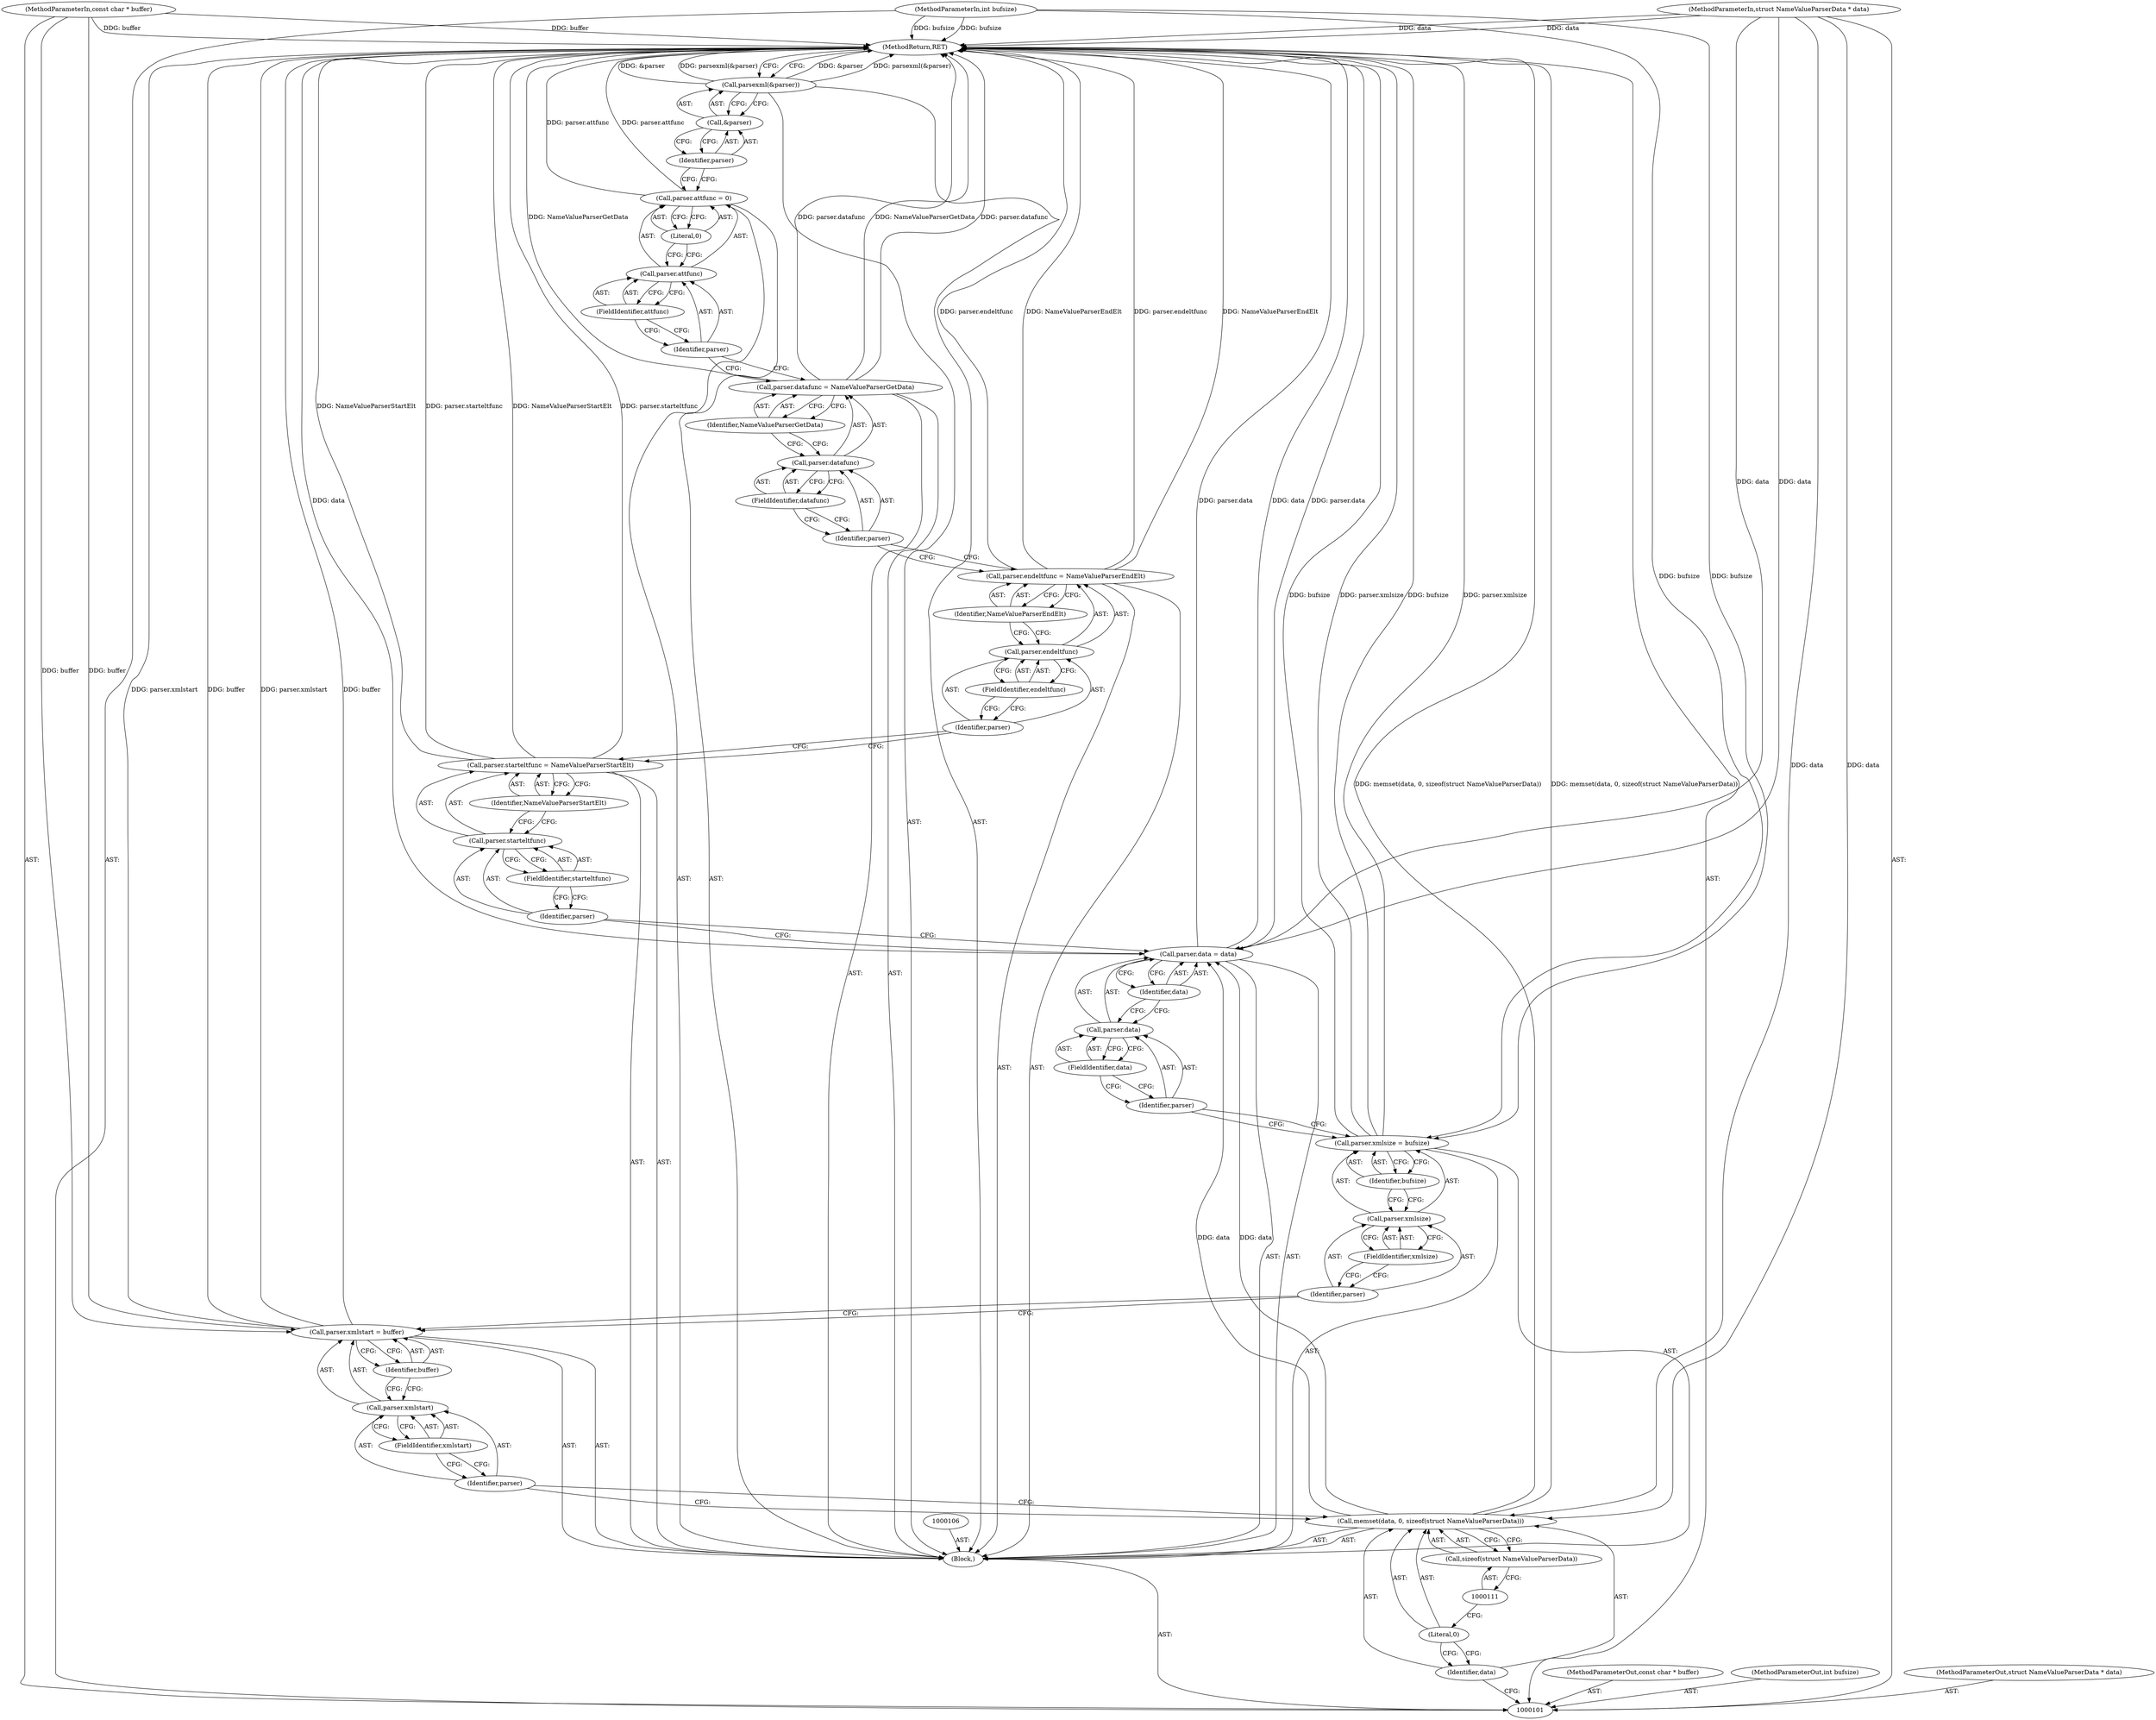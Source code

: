 digraph "0_miniupnp_7aeb624b44f86d335841242ff427433190e7168a" {
"1000150" [label="(MethodReturn,RET)"];
"1000102" [label="(MethodParameterIn,const char * buffer)"];
"1000186" [label="(MethodParameterOut,const char * buffer)"];
"1000103" [label="(MethodParameterIn,int bufsize)"];
"1000187" [label="(MethodParameterOut,int bufsize)"];
"1000127" [label="(Call,parser.starteltfunc = NameValueParserStartElt)"];
"1000128" [label="(Call,parser.starteltfunc)"];
"1000129" [label="(Identifier,parser)"];
"1000131" [label="(Identifier,NameValueParserStartElt)"];
"1000130" [label="(FieldIdentifier,starteltfunc)"];
"1000132" [label="(Call,parser.endeltfunc = NameValueParserEndElt)"];
"1000133" [label="(Call,parser.endeltfunc)"];
"1000134" [label="(Identifier,parser)"];
"1000136" [label="(Identifier,NameValueParserEndElt)"];
"1000135" [label="(FieldIdentifier,endeltfunc)"];
"1000137" [label="(Call,parser.datafunc = NameValueParserGetData)"];
"1000138" [label="(Call,parser.datafunc)"];
"1000139" [label="(Identifier,parser)"];
"1000141" [label="(Identifier,NameValueParserGetData)"];
"1000140" [label="(FieldIdentifier,datafunc)"];
"1000142" [label="(Call,parser.attfunc = 0)"];
"1000143" [label="(Call,parser.attfunc)"];
"1000144" [label="(Identifier,parser)"];
"1000146" [label="(Literal,0)"];
"1000145" [label="(FieldIdentifier,attfunc)"];
"1000147" [label="(Call,parsexml(&parser))"];
"1000148" [label="(Call,&parser)"];
"1000149" [label="(Identifier,parser)"];
"1000104" [label="(MethodParameterIn,struct NameValueParserData * data)"];
"1000188" [label="(MethodParameterOut,struct NameValueParserData * data)"];
"1000105" [label="(Block,)"];
"1000107" [label="(Call,memset(data, 0, sizeof(struct NameValueParserData)))"];
"1000109" [label="(Literal,0)"];
"1000110" [label="(Call,sizeof(struct NameValueParserData))"];
"1000108" [label="(Identifier,data)"];
"1000112" [label="(Call,parser.xmlstart = buffer)"];
"1000113" [label="(Call,parser.xmlstart)"];
"1000114" [label="(Identifier,parser)"];
"1000116" [label="(Identifier,buffer)"];
"1000115" [label="(FieldIdentifier,xmlstart)"];
"1000121" [label="(Identifier,bufsize)"];
"1000117" [label="(Call,parser.xmlsize = bufsize)"];
"1000118" [label="(Call,parser.xmlsize)"];
"1000119" [label="(Identifier,parser)"];
"1000120" [label="(FieldIdentifier,xmlsize)"];
"1000122" [label="(Call,parser.data = data)"];
"1000123" [label="(Call,parser.data)"];
"1000124" [label="(Identifier,parser)"];
"1000126" [label="(Identifier,data)"];
"1000125" [label="(FieldIdentifier,data)"];
"1000150" -> "1000101"  [label="AST: "];
"1000150" -> "1000147"  [label="CFG: "];
"1000122" -> "1000150"  [label="DDG: data"];
"1000122" -> "1000150"  [label="DDG: parser.data"];
"1000107" -> "1000150"  [label="DDG: memset(data, 0, sizeof(struct NameValueParserData))"];
"1000104" -> "1000150"  [label="DDG: data"];
"1000103" -> "1000150"  [label="DDG: bufsize"];
"1000117" -> "1000150"  [label="DDG: bufsize"];
"1000117" -> "1000150"  [label="DDG: parser.xmlsize"];
"1000147" -> "1000150"  [label="DDG: &parser"];
"1000147" -> "1000150"  [label="DDG: parsexml(&parser)"];
"1000127" -> "1000150"  [label="DDG: NameValueParserStartElt"];
"1000127" -> "1000150"  [label="DDG: parser.starteltfunc"];
"1000137" -> "1000150"  [label="DDG: NameValueParserGetData"];
"1000137" -> "1000150"  [label="DDG: parser.datafunc"];
"1000132" -> "1000150"  [label="DDG: parser.endeltfunc"];
"1000132" -> "1000150"  [label="DDG: NameValueParserEndElt"];
"1000102" -> "1000150"  [label="DDG: buffer"];
"1000112" -> "1000150"  [label="DDG: parser.xmlstart"];
"1000112" -> "1000150"  [label="DDG: buffer"];
"1000142" -> "1000150"  [label="DDG: parser.attfunc"];
"1000102" -> "1000101"  [label="AST: "];
"1000102" -> "1000150"  [label="DDG: buffer"];
"1000102" -> "1000112"  [label="DDG: buffer"];
"1000186" -> "1000101"  [label="AST: "];
"1000103" -> "1000101"  [label="AST: "];
"1000103" -> "1000150"  [label="DDG: bufsize"];
"1000103" -> "1000117"  [label="DDG: bufsize"];
"1000187" -> "1000101"  [label="AST: "];
"1000127" -> "1000105"  [label="AST: "];
"1000127" -> "1000131"  [label="CFG: "];
"1000128" -> "1000127"  [label="AST: "];
"1000131" -> "1000127"  [label="AST: "];
"1000134" -> "1000127"  [label="CFG: "];
"1000127" -> "1000150"  [label="DDG: NameValueParserStartElt"];
"1000127" -> "1000150"  [label="DDG: parser.starteltfunc"];
"1000128" -> "1000127"  [label="AST: "];
"1000128" -> "1000130"  [label="CFG: "];
"1000129" -> "1000128"  [label="AST: "];
"1000130" -> "1000128"  [label="AST: "];
"1000131" -> "1000128"  [label="CFG: "];
"1000129" -> "1000128"  [label="AST: "];
"1000129" -> "1000122"  [label="CFG: "];
"1000130" -> "1000129"  [label="CFG: "];
"1000131" -> "1000127"  [label="AST: "];
"1000131" -> "1000128"  [label="CFG: "];
"1000127" -> "1000131"  [label="CFG: "];
"1000130" -> "1000128"  [label="AST: "];
"1000130" -> "1000129"  [label="CFG: "];
"1000128" -> "1000130"  [label="CFG: "];
"1000132" -> "1000105"  [label="AST: "];
"1000132" -> "1000136"  [label="CFG: "];
"1000133" -> "1000132"  [label="AST: "];
"1000136" -> "1000132"  [label="AST: "];
"1000139" -> "1000132"  [label="CFG: "];
"1000132" -> "1000150"  [label="DDG: parser.endeltfunc"];
"1000132" -> "1000150"  [label="DDG: NameValueParserEndElt"];
"1000133" -> "1000132"  [label="AST: "];
"1000133" -> "1000135"  [label="CFG: "];
"1000134" -> "1000133"  [label="AST: "];
"1000135" -> "1000133"  [label="AST: "];
"1000136" -> "1000133"  [label="CFG: "];
"1000134" -> "1000133"  [label="AST: "];
"1000134" -> "1000127"  [label="CFG: "];
"1000135" -> "1000134"  [label="CFG: "];
"1000136" -> "1000132"  [label="AST: "];
"1000136" -> "1000133"  [label="CFG: "];
"1000132" -> "1000136"  [label="CFG: "];
"1000135" -> "1000133"  [label="AST: "];
"1000135" -> "1000134"  [label="CFG: "];
"1000133" -> "1000135"  [label="CFG: "];
"1000137" -> "1000105"  [label="AST: "];
"1000137" -> "1000141"  [label="CFG: "];
"1000138" -> "1000137"  [label="AST: "];
"1000141" -> "1000137"  [label="AST: "];
"1000144" -> "1000137"  [label="CFG: "];
"1000137" -> "1000150"  [label="DDG: NameValueParserGetData"];
"1000137" -> "1000150"  [label="DDG: parser.datafunc"];
"1000138" -> "1000137"  [label="AST: "];
"1000138" -> "1000140"  [label="CFG: "];
"1000139" -> "1000138"  [label="AST: "];
"1000140" -> "1000138"  [label="AST: "];
"1000141" -> "1000138"  [label="CFG: "];
"1000139" -> "1000138"  [label="AST: "];
"1000139" -> "1000132"  [label="CFG: "];
"1000140" -> "1000139"  [label="CFG: "];
"1000141" -> "1000137"  [label="AST: "];
"1000141" -> "1000138"  [label="CFG: "];
"1000137" -> "1000141"  [label="CFG: "];
"1000140" -> "1000138"  [label="AST: "];
"1000140" -> "1000139"  [label="CFG: "];
"1000138" -> "1000140"  [label="CFG: "];
"1000142" -> "1000105"  [label="AST: "];
"1000142" -> "1000146"  [label="CFG: "];
"1000143" -> "1000142"  [label="AST: "];
"1000146" -> "1000142"  [label="AST: "];
"1000149" -> "1000142"  [label="CFG: "];
"1000142" -> "1000150"  [label="DDG: parser.attfunc"];
"1000143" -> "1000142"  [label="AST: "];
"1000143" -> "1000145"  [label="CFG: "];
"1000144" -> "1000143"  [label="AST: "];
"1000145" -> "1000143"  [label="AST: "];
"1000146" -> "1000143"  [label="CFG: "];
"1000144" -> "1000143"  [label="AST: "];
"1000144" -> "1000137"  [label="CFG: "];
"1000145" -> "1000144"  [label="CFG: "];
"1000146" -> "1000142"  [label="AST: "];
"1000146" -> "1000143"  [label="CFG: "];
"1000142" -> "1000146"  [label="CFG: "];
"1000145" -> "1000143"  [label="AST: "];
"1000145" -> "1000144"  [label="CFG: "];
"1000143" -> "1000145"  [label="CFG: "];
"1000147" -> "1000105"  [label="AST: "];
"1000147" -> "1000148"  [label="CFG: "];
"1000148" -> "1000147"  [label="AST: "];
"1000150" -> "1000147"  [label="CFG: "];
"1000147" -> "1000150"  [label="DDG: &parser"];
"1000147" -> "1000150"  [label="DDG: parsexml(&parser)"];
"1000148" -> "1000147"  [label="AST: "];
"1000148" -> "1000149"  [label="CFG: "];
"1000149" -> "1000148"  [label="AST: "];
"1000147" -> "1000148"  [label="CFG: "];
"1000149" -> "1000148"  [label="AST: "];
"1000149" -> "1000142"  [label="CFG: "];
"1000148" -> "1000149"  [label="CFG: "];
"1000104" -> "1000101"  [label="AST: "];
"1000104" -> "1000150"  [label="DDG: data"];
"1000104" -> "1000107"  [label="DDG: data"];
"1000104" -> "1000122"  [label="DDG: data"];
"1000188" -> "1000101"  [label="AST: "];
"1000105" -> "1000101"  [label="AST: "];
"1000106" -> "1000105"  [label="AST: "];
"1000107" -> "1000105"  [label="AST: "];
"1000112" -> "1000105"  [label="AST: "];
"1000117" -> "1000105"  [label="AST: "];
"1000122" -> "1000105"  [label="AST: "];
"1000127" -> "1000105"  [label="AST: "];
"1000132" -> "1000105"  [label="AST: "];
"1000137" -> "1000105"  [label="AST: "];
"1000142" -> "1000105"  [label="AST: "];
"1000147" -> "1000105"  [label="AST: "];
"1000107" -> "1000105"  [label="AST: "];
"1000107" -> "1000110"  [label="CFG: "];
"1000108" -> "1000107"  [label="AST: "];
"1000109" -> "1000107"  [label="AST: "];
"1000110" -> "1000107"  [label="AST: "];
"1000114" -> "1000107"  [label="CFG: "];
"1000107" -> "1000150"  [label="DDG: memset(data, 0, sizeof(struct NameValueParserData))"];
"1000104" -> "1000107"  [label="DDG: data"];
"1000107" -> "1000122"  [label="DDG: data"];
"1000109" -> "1000107"  [label="AST: "];
"1000109" -> "1000108"  [label="CFG: "];
"1000111" -> "1000109"  [label="CFG: "];
"1000110" -> "1000107"  [label="AST: "];
"1000110" -> "1000111"  [label="CFG: "];
"1000111" -> "1000110"  [label="AST: "];
"1000107" -> "1000110"  [label="CFG: "];
"1000108" -> "1000107"  [label="AST: "];
"1000108" -> "1000101"  [label="CFG: "];
"1000109" -> "1000108"  [label="CFG: "];
"1000112" -> "1000105"  [label="AST: "];
"1000112" -> "1000116"  [label="CFG: "];
"1000113" -> "1000112"  [label="AST: "];
"1000116" -> "1000112"  [label="AST: "];
"1000119" -> "1000112"  [label="CFG: "];
"1000112" -> "1000150"  [label="DDG: parser.xmlstart"];
"1000112" -> "1000150"  [label="DDG: buffer"];
"1000102" -> "1000112"  [label="DDG: buffer"];
"1000113" -> "1000112"  [label="AST: "];
"1000113" -> "1000115"  [label="CFG: "];
"1000114" -> "1000113"  [label="AST: "];
"1000115" -> "1000113"  [label="AST: "];
"1000116" -> "1000113"  [label="CFG: "];
"1000114" -> "1000113"  [label="AST: "];
"1000114" -> "1000107"  [label="CFG: "];
"1000115" -> "1000114"  [label="CFG: "];
"1000116" -> "1000112"  [label="AST: "];
"1000116" -> "1000113"  [label="CFG: "];
"1000112" -> "1000116"  [label="CFG: "];
"1000115" -> "1000113"  [label="AST: "];
"1000115" -> "1000114"  [label="CFG: "];
"1000113" -> "1000115"  [label="CFG: "];
"1000121" -> "1000117"  [label="AST: "];
"1000121" -> "1000118"  [label="CFG: "];
"1000117" -> "1000121"  [label="CFG: "];
"1000117" -> "1000105"  [label="AST: "];
"1000117" -> "1000121"  [label="CFG: "];
"1000118" -> "1000117"  [label="AST: "];
"1000121" -> "1000117"  [label="AST: "];
"1000124" -> "1000117"  [label="CFG: "];
"1000117" -> "1000150"  [label="DDG: bufsize"];
"1000117" -> "1000150"  [label="DDG: parser.xmlsize"];
"1000103" -> "1000117"  [label="DDG: bufsize"];
"1000118" -> "1000117"  [label="AST: "];
"1000118" -> "1000120"  [label="CFG: "];
"1000119" -> "1000118"  [label="AST: "];
"1000120" -> "1000118"  [label="AST: "];
"1000121" -> "1000118"  [label="CFG: "];
"1000119" -> "1000118"  [label="AST: "];
"1000119" -> "1000112"  [label="CFG: "];
"1000120" -> "1000119"  [label="CFG: "];
"1000120" -> "1000118"  [label="AST: "];
"1000120" -> "1000119"  [label="CFG: "];
"1000118" -> "1000120"  [label="CFG: "];
"1000122" -> "1000105"  [label="AST: "];
"1000122" -> "1000126"  [label="CFG: "];
"1000123" -> "1000122"  [label="AST: "];
"1000126" -> "1000122"  [label="AST: "];
"1000129" -> "1000122"  [label="CFG: "];
"1000122" -> "1000150"  [label="DDG: data"];
"1000122" -> "1000150"  [label="DDG: parser.data"];
"1000107" -> "1000122"  [label="DDG: data"];
"1000104" -> "1000122"  [label="DDG: data"];
"1000123" -> "1000122"  [label="AST: "];
"1000123" -> "1000125"  [label="CFG: "];
"1000124" -> "1000123"  [label="AST: "];
"1000125" -> "1000123"  [label="AST: "];
"1000126" -> "1000123"  [label="CFG: "];
"1000124" -> "1000123"  [label="AST: "];
"1000124" -> "1000117"  [label="CFG: "];
"1000125" -> "1000124"  [label="CFG: "];
"1000126" -> "1000122"  [label="AST: "];
"1000126" -> "1000123"  [label="CFG: "];
"1000122" -> "1000126"  [label="CFG: "];
"1000125" -> "1000123"  [label="AST: "];
"1000125" -> "1000124"  [label="CFG: "];
"1000123" -> "1000125"  [label="CFG: "];
}
